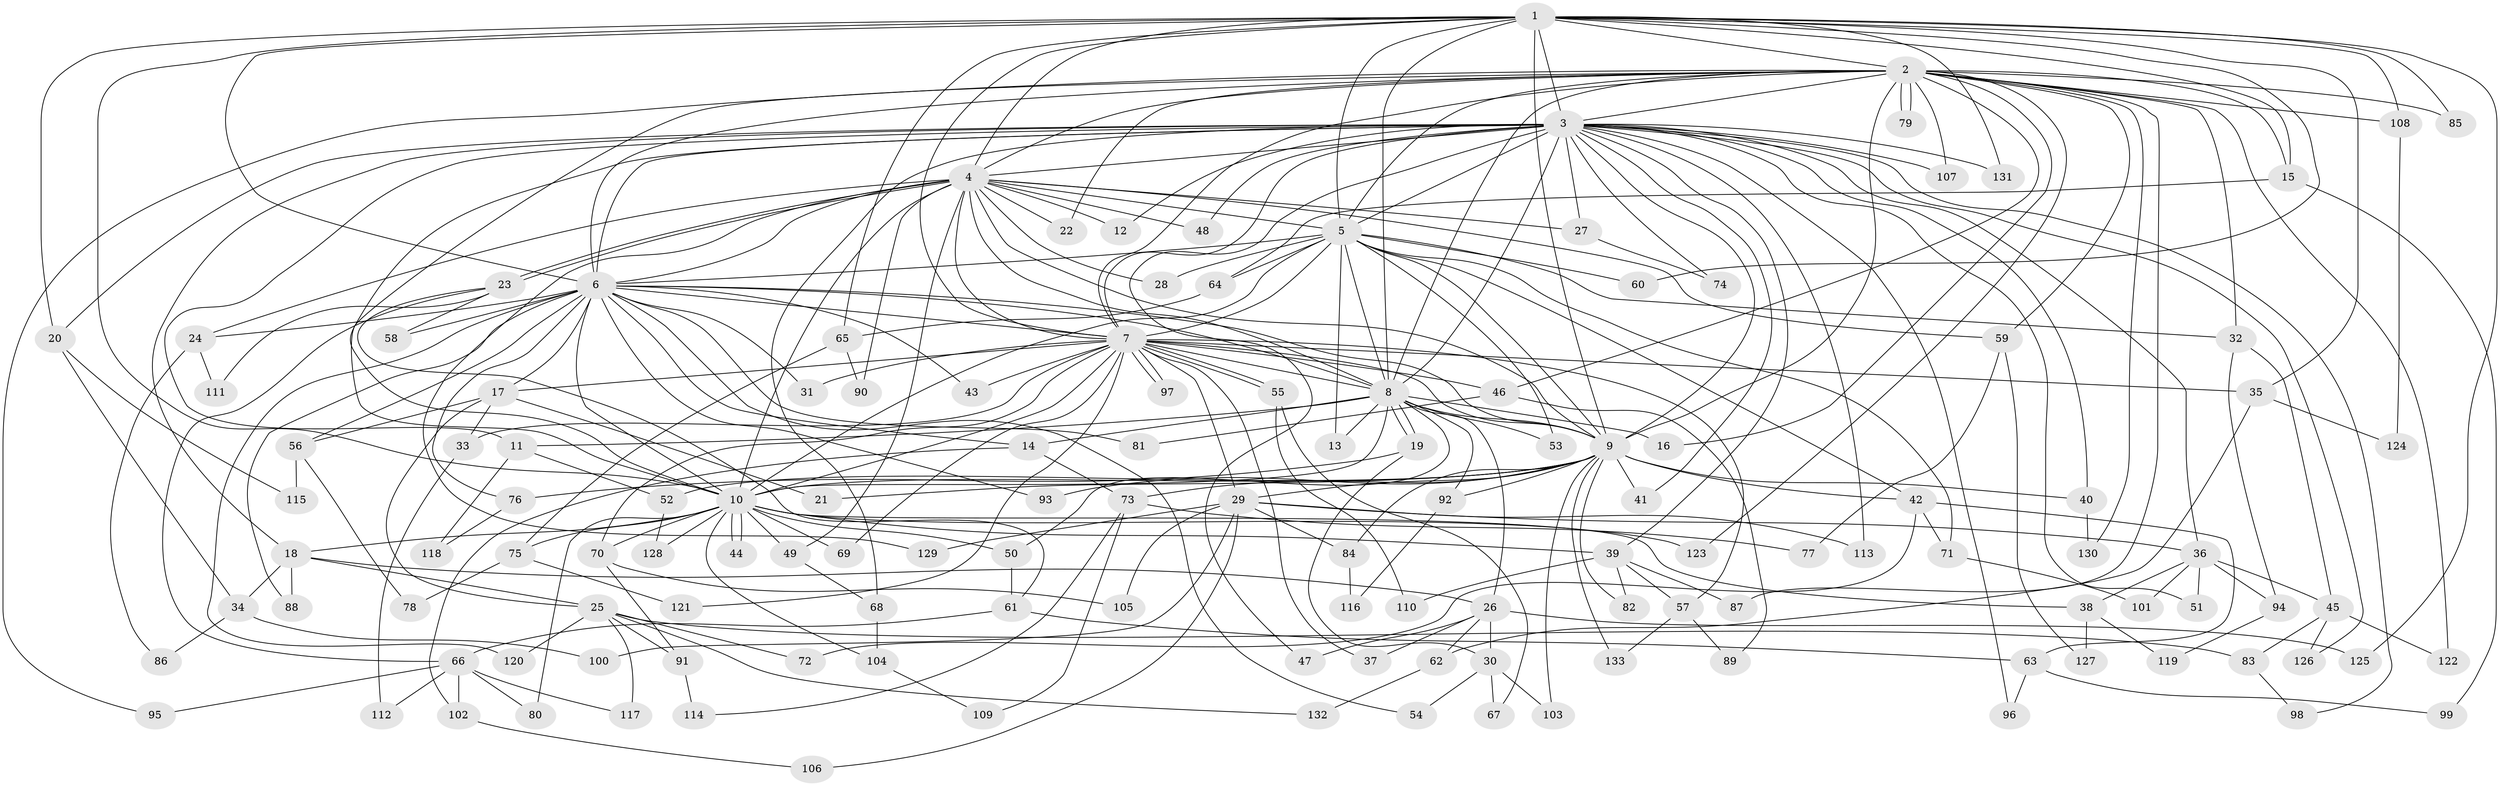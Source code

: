 // coarse degree distribution, {23: 0.024691358024691357, 4: 0.2222222222222222, 15: 0.012345679012345678, 2: 0.25925925925925924, 19: 0.012345679012345678, 6: 0.04938271604938271, 20: 0.012345679012345678, 7: 0.024691358024691357, 17: 0.037037037037037035, 5: 0.08641975308641975, 21: 0.024691358024691357, 1: 0.037037037037037035, 3: 0.1728395061728395, 9: 0.012345679012345678, 8: 0.012345679012345678}
// Generated by graph-tools (version 1.1) at 2025/36/03/04/25 23:36:22]
// undirected, 133 vertices, 291 edges
graph export_dot {
  node [color=gray90,style=filled];
  1;
  2;
  3;
  4;
  5;
  6;
  7;
  8;
  9;
  10;
  11;
  12;
  13;
  14;
  15;
  16;
  17;
  18;
  19;
  20;
  21;
  22;
  23;
  24;
  25;
  26;
  27;
  28;
  29;
  30;
  31;
  32;
  33;
  34;
  35;
  36;
  37;
  38;
  39;
  40;
  41;
  42;
  43;
  44;
  45;
  46;
  47;
  48;
  49;
  50;
  51;
  52;
  53;
  54;
  55;
  56;
  57;
  58;
  59;
  60;
  61;
  62;
  63;
  64;
  65;
  66;
  67;
  68;
  69;
  70;
  71;
  72;
  73;
  74;
  75;
  76;
  77;
  78;
  79;
  80;
  81;
  82;
  83;
  84;
  85;
  86;
  87;
  88;
  89;
  90;
  91;
  92;
  93;
  94;
  95;
  96;
  97;
  98;
  99;
  100;
  101;
  102;
  103;
  104;
  105;
  106;
  107;
  108;
  109;
  110;
  111;
  112;
  113;
  114;
  115;
  116;
  117;
  118;
  119;
  120;
  121;
  122;
  123;
  124;
  125;
  126;
  127;
  128;
  129;
  130;
  131;
  132;
  133;
  1 -- 2;
  1 -- 3;
  1 -- 4;
  1 -- 5;
  1 -- 6;
  1 -- 7;
  1 -- 8;
  1 -- 9;
  1 -- 10;
  1 -- 15;
  1 -- 20;
  1 -- 35;
  1 -- 60;
  1 -- 65;
  1 -- 85;
  1 -- 108;
  1 -- 125;
  1 -- 131;
  2 -- 3;
  2 -- 4;
  2 -- 5;
  2 -- 6;
  2 -- 7;
  2 -- 8;
  2 -- 9;
  2 -- 10;
  2 -- 15;
  2 -- 16;
  2 -- 22;
  2 -- 32;
  2 -- 46;
  2 -- 59;
  2 -- 79;
  2 -- 79;
  2 -- 85;
  2 -- 87;
  2 -- 95;
  2 -- 107;
  2 -- 108;
  2 -- 122;
  2 -- 123;
  2 -- 130;
  3 -- 4;
  3 -- 5;
  3 -- 6;
  3 -- 7;
  3 -- 8;
  3 -- 9;
  3 -- 10;
  3 -- 11;
  3 -- 12;
  3 -- 18;
  3 -- 20;
  3 -- 27;
  3 -- 36;
  3 -- 39;
  3 -- 40;
  3 -- 41;
  3 -- 47;
  3 -- 48;
  3 -- 51;
  3 -- 68;
  3 -- 74;
  3 -- 96;
  3 -- 98;
  3 -- 107;
  3 -- 113;
  3 -- 126;
  3 -- 131;
  4 -- 5;
  4 -- 6;
  4 -- 7;
  4 -- 8;
  4 -- 9;
  4 -- 10;
  4 -- 12;
  4 -- 22;
  4 -- 23;
  4 -- 23;
  4 -- 24;
  4 -- 27;
  4 -- 28;
  4 -- 48;
  4 -- 49;
  4 -- 59;
  4 -- 90;
  4 -- 129;
  5 -- 6;
  5 -- 7;
  5 -- 8;
  5 -- 9;
  5 -- 10;
  5 -- 13;
  5 -- 28;
  5 -- 32;
  5 -- 42;
  5 -- 53;
  5 -- 60;
  5 -- 64;
  5 -- 71;
  6 -- 7;
  6 -- 8;
  6 -- 9;
  6 -- 10;
  6 -- 14;
  6 -- 17;
  6 -- 24;
  6 -- 31;
  6 -- 43;
  6 -- 54;
  6 -- 56;
  6 -- 58;
  6 -- 76;
  6 -- 81;
  6 -- 88;
  6 -- 93;
  6 -- 120;
  7 -- 8;
  7 -- 9;
  7 -- 10;
  7 -- 17;
  7 -- 29;
  7 -- 31;
  7 -- 33;
  7 -- 35;
  7 -- 37;
  7 -- 43;
  7 -- 46;
  7 -- 55;
  7 -- 55;
  7 -- 57;
  7 -- 69;
  7 -- 70;
  7 -- 97;
  7 -- 97;
  7 -- 121;
  8 -- 9;
  8 -- 10;
  8 -- 11;
  8 -- 13;
  8 -- 14;
  8 -- 16;
  8 -- 19;
  8 -- 19;
  8 -- 26;
  8 -- 50;
  8 -- 53;
  8 -- 92;
  9 -- 10;
  9 -- 21;
  9 -- 29;
  9 -- 40;
  9 -- 41;
  9 -- 42;
  9 -- 52;
  9 -- 73;
  9 -- 82;
  9 -- 84;
  9 -- 92;
  9 -- 93;
  9 -- 103;
  9 -- 133;
  10 -- 18;
  10 -- 38;
  10 -- 39;
  10 -- 44;
  10 -- 44;
  10 -- 49;
  10 -- 50;
  10 -- 69;
  10 -- 70;
  10 -- 75;
  10 -- 80;
  10 -- 104;
  10 -- 123;
  10 -- 128;
  11 -- 52;
  11 -- 118;
  14 -- 73;
  14 -- 102;
  15 -- 64;
  15 -- 99;
  17 -- 21;
  17 -- 25;
  17 -- 33;
  17 -- 56;
  18 -- 25;
  18 -- 26;
  18 -- 34;
  18 -- 88;
  19 -- 30;
  19 -- 76;
  20 -- 34;
  20 -- 115;
  23 -- 58;
  23 -- 61;
  23 -- 66;
  23 -- 111;
  24 -- 86;
  24 -- 111;
  25 -- 72;
  25 -- 83;
  25 -- 91;
  25 -- 117;
  25 -- 120;
  25 -- 132;
  26 -- 30;
  26 -- 37;
  26 -- 47;
  26 -- 62;
  26 -- 125;
  27 -- 74;
  29 -- 36;
  29 -- 84;
  29 -- 100;
  29 -- 105;
  29 -- 106;
  29 -- 113;
  29 -- 129;
  30 -- 54;
  30 -- 67;
  30 -- 103;
  32 -- 45;
  32 -- 94;
  33 -- 112;
  34 -- 86;
  34 -- 100;
  35 -- 62;
  35 -- 124;
  36 -- 38;
  36 -- 45;
  36 -- 51;
  36 -- 94;
  36 -- 101;
  38 -- 119;
  38 -- 127;
  39 -- 57;
  39 -- 82;
  39 -- 87;
  39 -- 110;
  40 -- 130;
  42 -- 63;
  42 -- 71;
  42 -- 72;
  45 -- 83;
  45 -- 122;
  45 -- 126;
  46 -- 81;
  46 -- 89;
  49 -- 68;
  50 -- 61;
  52 -- 128;
  55 -- 67;
  55 -- 110;
  56 -- 78;
  56 -- 115;
  57 -- 89;
  57 -- 133;
  59 -- 77;
  59 -- 127;
  61 -- 63;
  61 -- 66;
  62 -- 132;
  63 -- 96;
  63 -- 99;
  64 -- 65;
  65 -- 75;
  65 -- 90;
  66 -- 80;
  66 -- 95;
  66 -- 102;
  66 -- 112;
  66 -- 117;
  68 -- 104;
  70 -- 91;
  70 -- 105;
  71 -- 101;
  73 -- 77;
  73 -- 109;
  73 -- 114;
  75 -- 78;
  75 -- 121;
  76 -- 118;
  83 -- 98;
  84 -- 116;
  91 -- 114;
  92 -- 116;
  94 -- 119;
  102 -- 106;
  104 -- 109;
  108 -- 124;
}
